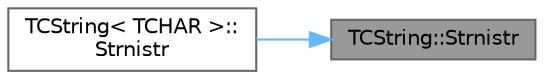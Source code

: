 digraph "TCString::Strnistr"
{
 // INTERACTIVE_SVG=YES
 // LATEX_PDF_SIZE
  bgcolor="transparent";
  edge [fontname=Helvetica,fontsize=10,labelfontname=Helvetica,labelfontsize=10];
  node [fontname=Helvetica,fontsize=10,shape=box,height=0.2,width=0.4];
  rankdir="RL";
  Node1 [id="Node000001",label="TCString::Strnistr",height=0.2,width=0.4,color="gray40", fillcolor="grey60", style="filled", fontcolor="black",tooltip="Finds string in string, case insensitive."];
  Node1 -> Node2 [id="edge1_Node000001_Node000002",dir="back",color="steelblue1",style="solid",tooltip=" "];
  Node2 [id="Node000002",label="TCString\< TCHAR \>::\lStrnistr",height=0.2,width=0.4,color="grey40", fillcolor="white", style="filled",URL="$df/d74/structTCString.html#a23c9a36fb8fed6651215b8f1d12e60b8",tooltip=" "];
}
